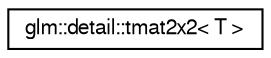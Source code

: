 digraph "Graphical Class Hierarchy"
{
  edge [fontname="FreeSans",fontsize="10",labelfontname="FreeSans",labelfontsize="10"];
  node [fontname="FreeSans",fontsize="10",shape=record];
  rankdir="LR";
  Node1 [label="glm::detail::tmat2x2\< T \>",height=0.2,width=0.4,color="black", fillcolor="white", style="filled",URL="$db/dec/structglm_1_1detail_1_1tmat2x2.html"];
}
